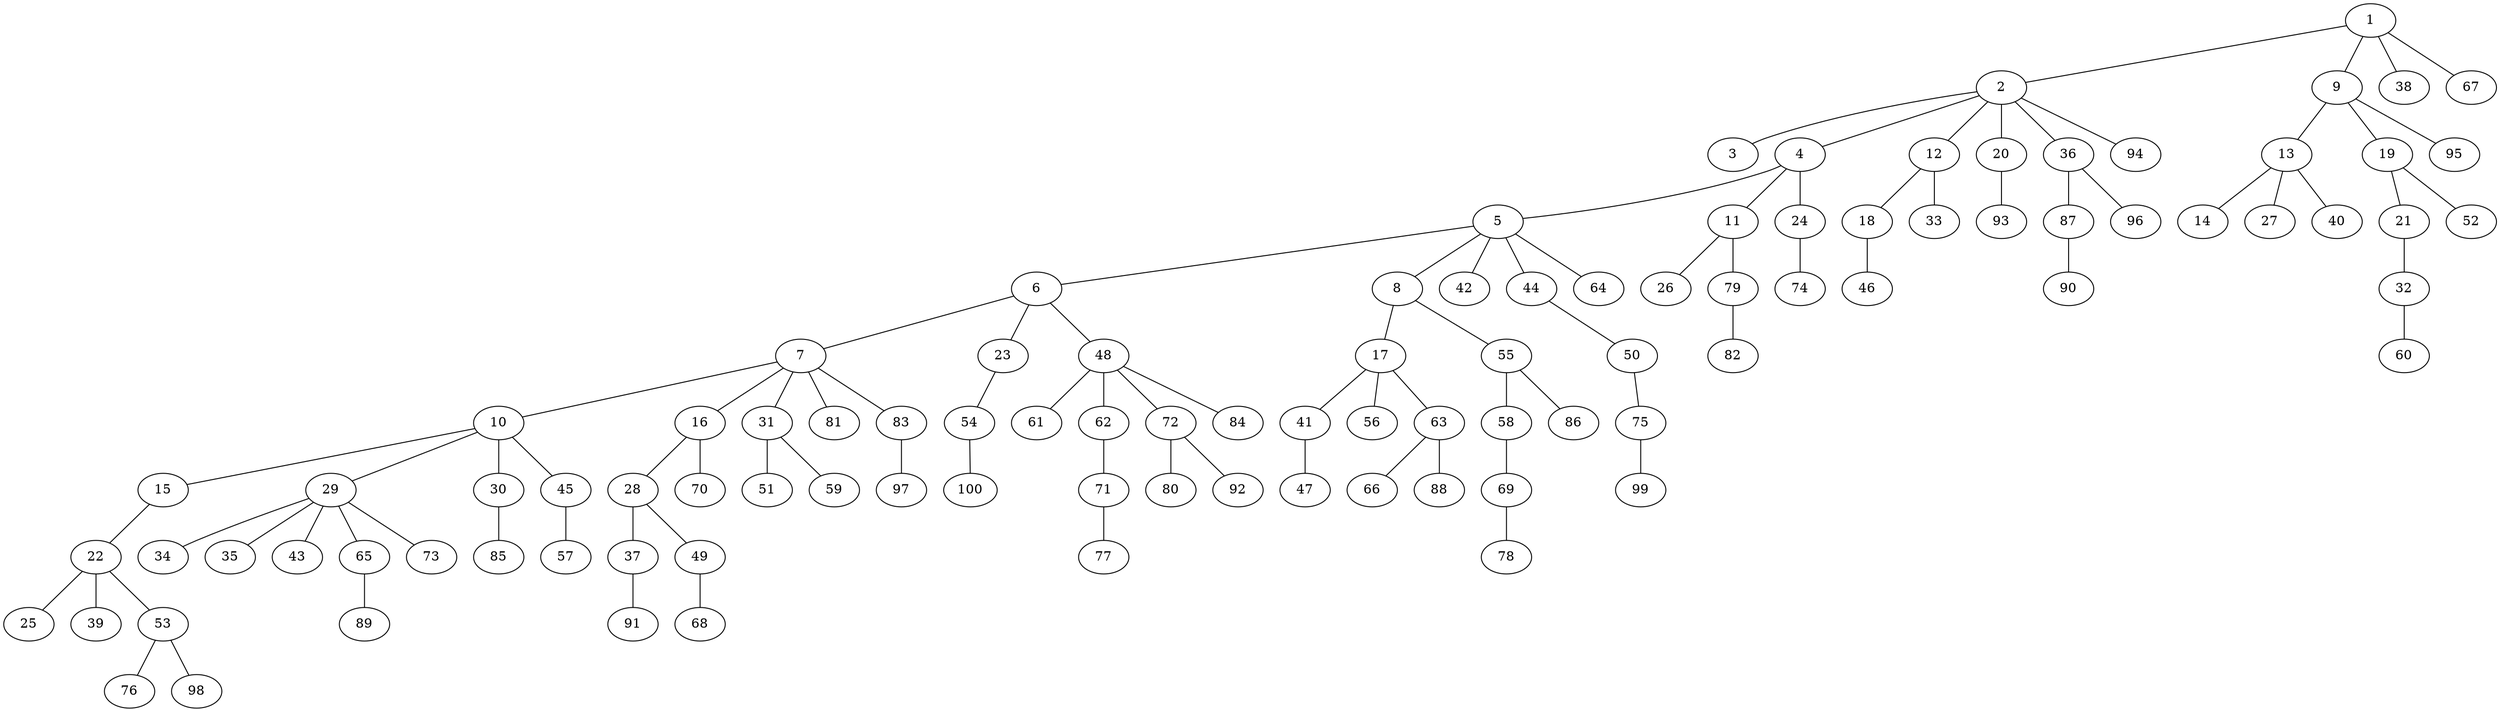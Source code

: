 graph graphname {1--2
1--9
1--38
1--67
2--3
2--4
2--12
2--20
2--36
2--94
4--5
4--11
4--24
5--6
5--8
5--42
5--44
5--64
6--7
6--23
6--48
7--10
7--16
7--31
7--81
7--83
8--17
8--55
9--13
9--19
9--95
10--15
10--29
10--30
10--45
11--26
11--79
12--18
12--33
13--14
13--27
13--40
15--22
16--28
16--70
17--41
17--56
17--63
18--46
19--21
19--52
20--93
21--32
22--25
22--39
22--53
23--54
24--74
28--37
28--49
29--34
29--35
29--43
29--65
29--73
30--85
31--51
31--59
32--60
36--87
36--96
37--91
41--47
44--50
45--57
48--61
48--62
48--72
48--84
49--68
50--75
53--76
53--98
54--100
55--58
55--86
58--69
62--71
63--66
63--88
65--89
69--78
71--77
72--80
72--92
75--99
79--82
83--97
87--90
}